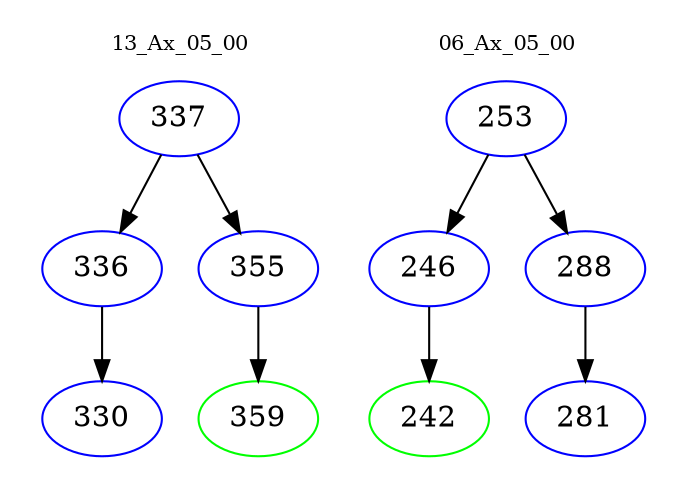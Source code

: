 digraph{
subgraph cluster_0 {
color = white
label = "13_Ax_05_00";
fontsize=10;
T0_337 [label="337", color="blue"]
T0_337 -> T0_336 [color="black"]
T0_336 [label="336", color="blue"]
T0_336 -> T0_330 [color="black"]
T0_330 [label="330", color="blue"]
T0_337 -> T0_355 [color="black"]
T0_355 [label="355", color="blue"]
T0_355 -> T0_359 [color="black"]
T0_359 [label="359", color="green"]
}
subgraph cluster_1 {
color = white
label = "06_Ax_05_00";
fontsize=10;
T1_253 [label="253", color="blue"]
T1_253 -> T1_246 [color="black"]
T1_246 [label="246", color="blue"]
T1_246 -> T1_242 [color="black"]
T1_242 [label="242", color="green"]
T1_253 -> T1_288 [color="black"]
T1_288 [label="288", color="blue"]
T1_288 -> T1_281 [color="black"]
T1_281 [label="281", color="blue"]
}
}

